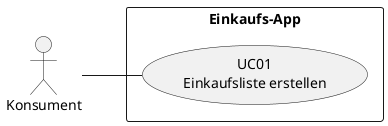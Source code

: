 @startuml
left to right direction

:Konsument: as act01

rectangle "Einkaufs-App" {
    "UC01\nEinkaufsliste erstellen" as (uc01)
}

act01 -- (uc01)

@enduml
